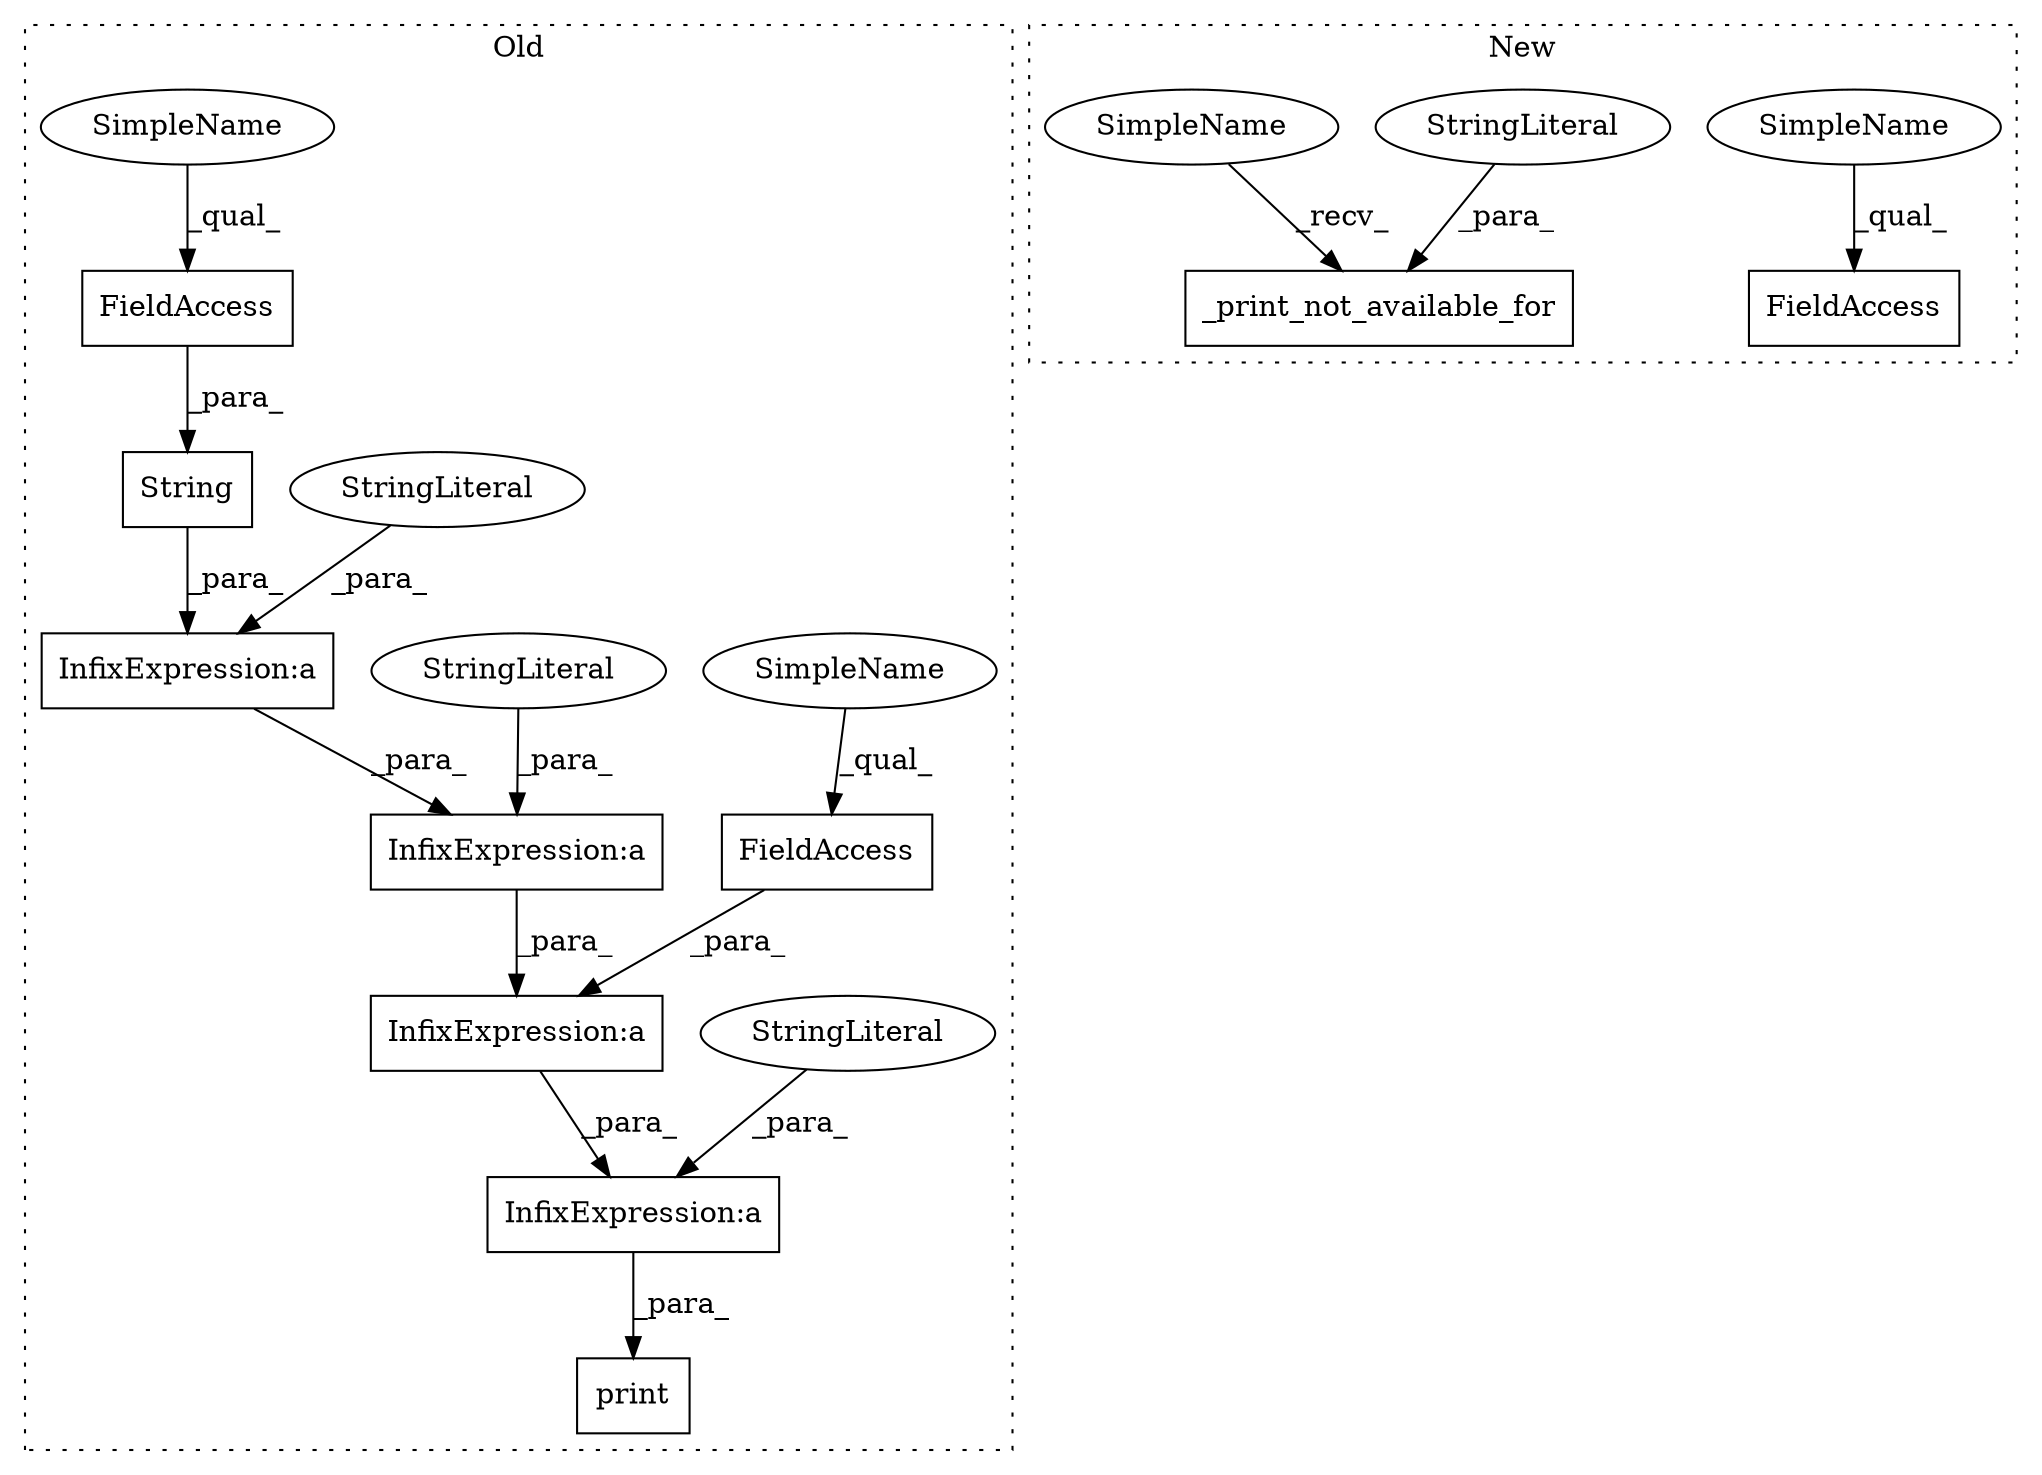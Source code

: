 digraph G {
subgraph cluster0 {
1 [label="print" a="32" s="16582,16730" l="6,1" shape="box"];
3 [label="InfixExpression:a" a="27" s="16610" l="3" shape="box"];
4 [label="InfixExpression:a" a="27" s="16660" l="3" shape="box"];
5 [label="InfixExpression:a" a="27" s="16642" l="3" shape="box"];
6 [label="InfixExpression:a" a="27" s="16671" l="3" shape="box"];
7 [label="FieldAccess" a="22" s="16663" l="7" shape="box"];
9 [label="FieldAccess" a="22" s="16620" l="20" shape="box"];
10 [label="String" a="32" s="16613,16640" l="7,1" shape="box"];
11 [label="StringLiteral" a="45" s="16645" l="14" shape="ellipse"];
13 [label="StringLiteral" a="45" s="16591" l="19" shape="ellipse"];
14 [label="StringLiteral" a="45" s="16674" l="56" shape="ellipse"];
15 [label="SimpleName" a="42" s="16663" l="4" shape="ellipse"];
16 [label="SimpleName" a="42" s="16620" l="4" shape="ellipse"];
label = "Old";
style="dotted";
}
subgraph cluster1 {
2 [label="_print_not_available_for" a="32" s="5680,5713" l="25,1" shape="box"];
8 [label="FieldAccess" a="22" s="5794" l="20" shape="box"];
12 [label="StringLiteral" a="45" s="5705" l="8" shape="ellipse"];
17 [label="SimpleName" a="42" s="5794" l="4" shape="ellipse"];
18 [label="SimpleName" a="42" s="5675" l="4" shape="ellipse"];
label = "New";
style="dotted";
}
3 -> 5 [label="_para_"];
4 -> 6 [label="_para_"];
5 -> 4 [label="_para_"];
6 -> 1 [label="_para_"];
7 -> 4 [label="_para_"];
9 -> 10 [label="_para_"];
10 -> 3 [label="_para_"];
11 -> 5 [label="_para_"];
12 -> 2 [label="_para_"];
13 -> 3 [label="_para_"];
14 -> 6 [label="_para_"];
15 -> 7 [label="_qual_"];
16 -> 9 [label="_qual_"];
17 -> 8 [label="_qual_"];
18 -> 2 [label="_recv_"];
}